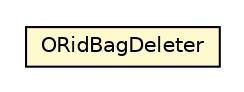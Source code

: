 #!/usr/local/bin/dot
#
# Class diagram 
# Generated by UMLGraph version R5_6-24-gf6e263 (http://www.umlgraph.org/)
#

digraph G {
	edge [fontname="Helvetica",fontsize=10,labelfontname="Helvetica",labelfontsize=10];
	node [fontname="Helvetica",fontsize=10,shape=plaintext];
	nodesep=0.25;
	ranksep=0.5;
	// com.orientechnologies.orient.core.db.record.ridbag.ORidBagDeleter
	c5857316 [label=<<table title="com.orientechnologies.orient.core.db.record.ridbag.ORidBagDeleter" border="0" cellborder="1" cellspacing="0" cellpadding="2" port="p" bgcolor="lemonChiffon" href="./ORidBagDeleter.html">
		<tr><td><table border="0" cellspacing="0" cellpadding="1">
<tr><td align="center" balign="center"> ORidBagDeleter </td></tr>
		</table></td></tr>
		</table>>, URL="./ORidBagDeleter.html", fontname="Helvetica", fontcolor="black", fontsize=10.0];
}

